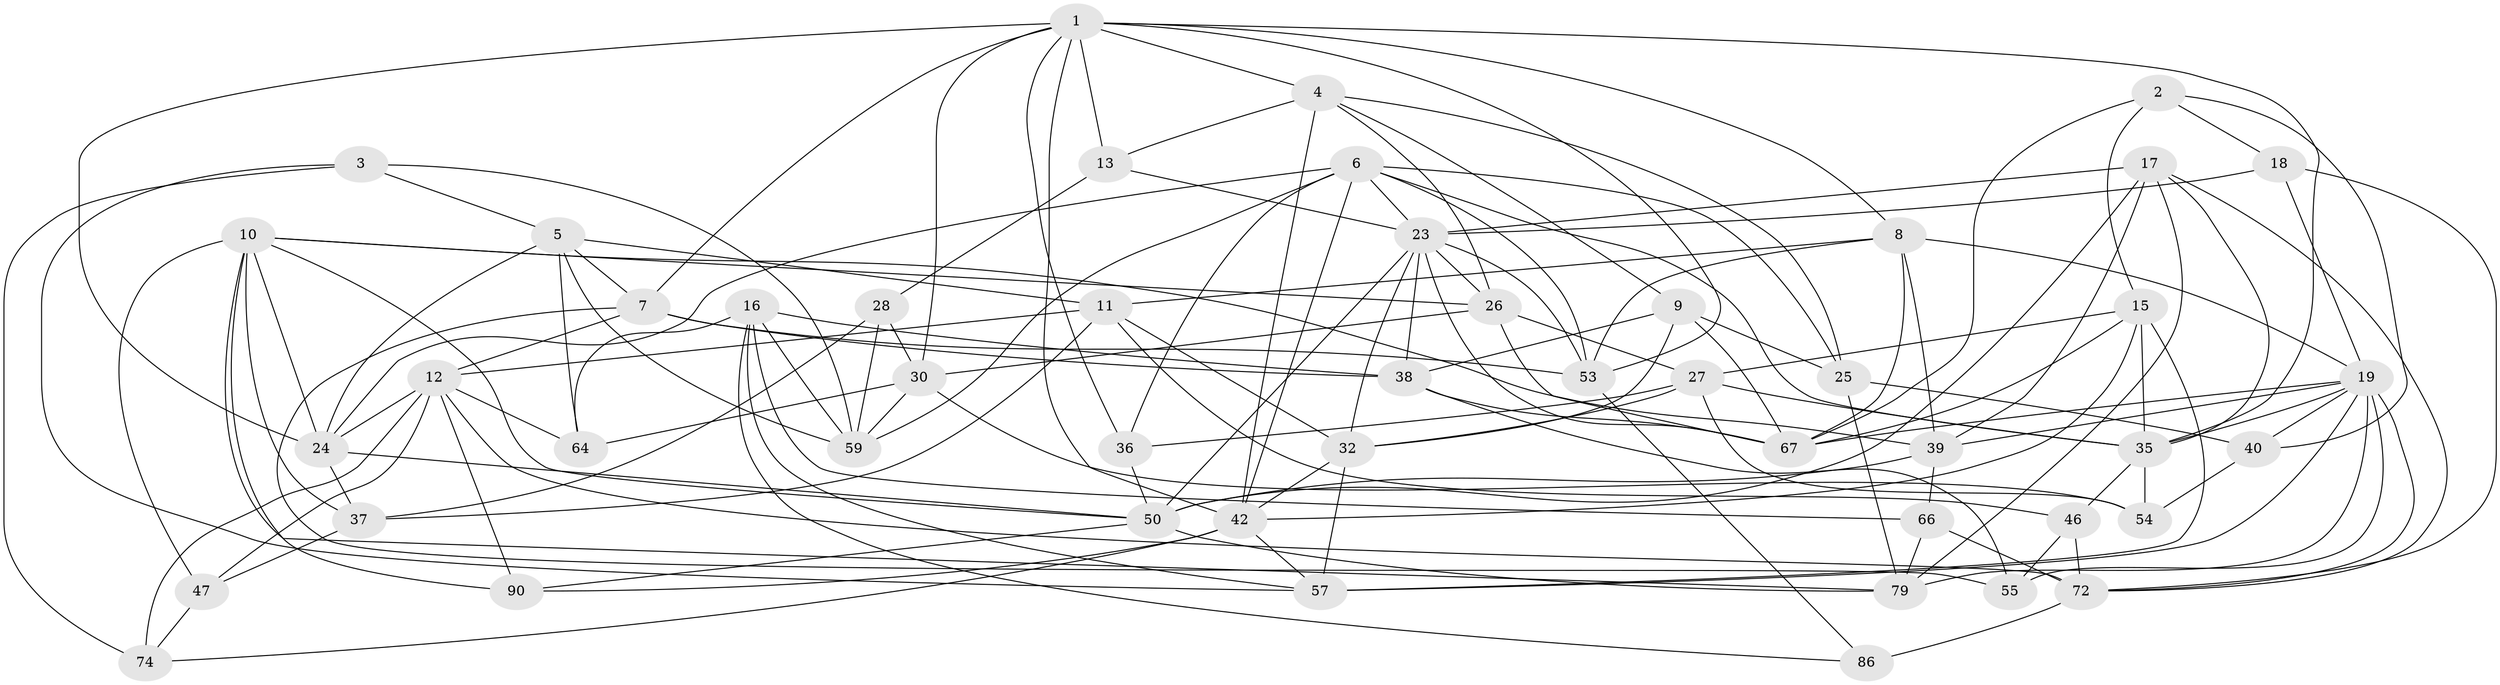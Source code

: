 // original degree distribution, {4: 1.0}
// Generated by graph-tools (version 1.1) at 2025/16/03/09/25 04:16:35]
// undirected, 49 vertices, 143 edges
graph export_dot {
graph [start="1"]
  node [color=gray90,style=filled];
  1 [super="+51+65+44"];
  2;
  3;
  4 [super="+98"];
  5 [super="+14"];
  6 [super="+22+31"];
  7 [super="+33"];
  8 [super="+41"];
  9 [super="+77"];
  10 [super="+21"];
  11 [super="+56"];
  12 [super="+45+58"];
  13;
  15 [super="+62"];
  16 [super="+20"];
  17 [super="+84"];
  18;
  19 [super="+94+88+75"];
  23 [super="+48+92+87"];
  24 [super="+69+68"];
  25 [super="+61"];
  26 [super="+34"];
  27 [super="+52"];
  28;
  30 [super="+63"];
  32 [super="+71"];
  35 [super="+81"];
  36;
  37 [super="+93"];
  38 [super="+49"];
  39 [super="+83"];
  40;
  42 [super="+43+73"];
  46;
  47;
  50 [super="+70+82"];
  53 [super="+96"];
  54;
  55;
  57 [super="+80"];
  59 [super="+97"];
  64;
  66;
  67 [super="+89"];
  72 [super="+76+78"];
  74;
  79 [super="+85"];
  86;
  90;
  1 -- 42;
  1 -- 36;
  1 -- 4;
  1 -- 7;
  1 -- 53;
  1 -- 13;
  1 -- 30;
  1 -- 24;
  1 -- 35;
  1 -- 8;
  2 -- 18;
  2 -- 40;
  2 -- 15;
  2 -- 67;
  3 -- 57;
  3 -- 74;
  3 -- 5;
  3 -- 59;
  4 -- 26;
  4 -- 13;
  4 -- 25;
  4 -- 9;
  4 -- 42;
  5 -- 64;
  5 -- 24;
  5 -- 59;
  5 -- 11;
  5 -- 7;
  6 -- 42;
  6 -- 36;
  6 -- 53;
  6 -- 25;
  6 -- 24;
  6 -- 59;
  6 -- 23;
  6 -- 35;
  7 -- 12;
  7 -- 38;
  7 -- 55;
  7 -- 53;
  8 -- 53;
  8 -- 67;
  8 -- 19;
  8 -- 39;
  8 -- 11;
  9 -- 25 [weight=2];
  9 -- 38;
  9 -- 67;
  9 -- 32;
  10 -- 24 [weight=2];
  10 -- 50;
  10 -- 37 [weight=2];
  10 -- 90;
  10 -- 39;
  10 -- 79;
  10 -- 47;
  10 -- 26;
  11 -- 46;
  11 -- 32;
  11 -- 12;
  11 -- 37;
  12 -- 74;
  12 -- 64;
  12 -- 72;
  12 -- 47;
  12 -- 24;
  12 -- 90;
  13 -- 28;
  13 -- 23;
  15 -- 57;
  15 -- 35;
  15 -- 67;
  15 -- 27;
  15 -- 42;
  16 -- 59;
  16 -- 64;
  16 -- 86;
  16 -- 66;
  16 -- 38;
  16 -- 57;
  17 -- 79;
  17 -- 50;
  17 -- 72;
  17 -- 39;
  17 -- 23;
  17 -- 35;
  18 -- 23;
  18 -- 72;
  18 -- 19;
  19 -- 72;
  19 -- 39;
  19 -- 55;
  19 -- 40;
  19 -- 79;
  19 -- 57;
  19 -- 67;
  19 -- 35;
  23 -- 38;
  23 -- 32;
  23 -- 67;
  23 -- 50;
  23 -- 53;
  23 -- 26;
  24 -- 50;
  24 -- 37;
  25 -- 40;
  25 -- 79;
  26 -- 30;
  26 -- 67;
  26 -- 27;
  27 -- 54;
  27 -- 35;
  27 -- 32;
  27 -- 36;
  28 -- 59;
  28 -- 30;
  28 -- 37;
  30 -- 54;
  30 -- 59;
  30 -- 64;
  32 -- 42;
  32 -- 57;
  35 -- 46;
  35 -- 54;
  36 -- 50;
  37 -- 47;
  38 -- 55;
  38 -- 67;
  39 -- 66;
  39 -- 50;
  40 -- 54;
  42 -- 90;
  42 -- 74;
  42 -- 57;
  46 -- 55;
  46 -- 72;
  47 -- 74;
  50 -- 79;
  50 -- 90;
  53 -- 86;
  66 -- 72;
  66 -- 79;
  72 -- 86 [weight=2];
}

